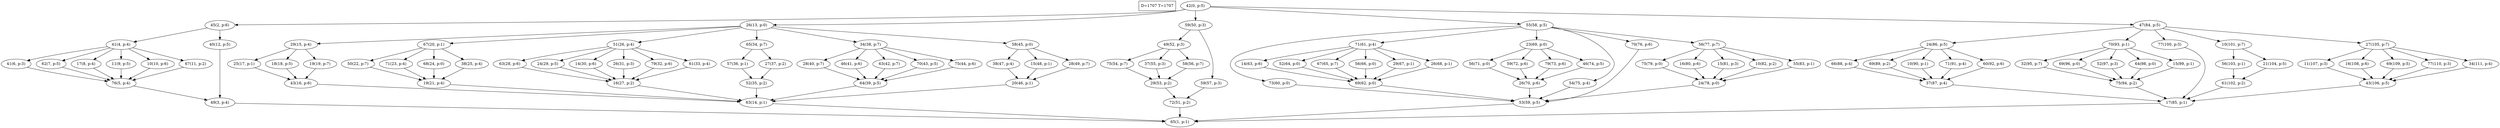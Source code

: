 digraph Task {
i [shape=box, label="D=1707 T=1707"]; 
0 [label="42(0, p:5)"];
1 [label="65(1, p:1)"];
2 [label="45(2, p:6)"];
3 [label="49(3, p:4)"];
4 [label="41(4, p:4)"];
5 [label="76(5, p:4)"];
6 [label="41(6, p:3)"];
7 [label="62(7, p:5)"];
8 [label="17(8, p:4)"];
9 [label="11(9, p:5)"];
10 [label="10(10, p:6)"];
11 [label="67(11, p:2)"];
12 [label="40(12, p:5)"];
13 [label="26(13, p:0)"];
14 [label="63(14, p:1)"];
15 [label="29(15, p:4)"];
16 [label="43(16, p:6)"];
17 [label="25(17, p:1)"];
18 [label="18(18, p:5)"];
19 [label="19(19, p:7)"];
20 [label="67(20, p:1)"];
21 [label="19(21, p:4)"];
22 [label="50(22, p:7)"];
23 [label="71(23, p:4)"];
24 [label="68(24, p:0)"];
25 [label="38(25, p:4)"];
26 [label="51(26, p:4)"];
27 [label="16(27, p:2)"];
28 [label="63(28, p:6)"];
29 [label="24(29, p:5)"];
30 [label="14(30, p:6)"];
31 [label="26(31, p:3)"];
32 [label="79(32, p:6)"];
33 [label="61(33, p:4)"];
34 [label="65(34, p:7)"];
35 [label="52(35, p:2)"];
36 [label="57(36, p:1)"];
37 [label="27(37, p:2)"];
38 [label="34(38, p:7)"];
39 [label="64(39, p:5)"];
40 [label="28(40, p:7)"];
41 [label="46(41, p:6)"];
42 [label="63(42, p:7)"];
43 [label="70(43, p:5)"];
44 [label="75(44, p:6)"];
45 [label="58(45, p:0)"];
46 [label="20(46, p:1)"];
47 [label="38(47, p:4)"];
48 [label="15(48, p:1)"];
49 [label="28(49, p:7)"];
50 [label="59(50, p:3)"];
51 [label="72(51, p:2)"];
52 [label="49(52, p:3)"];
53 [label="29(53, p:2)"];
54 [label="75(54, p:7)"];
55 [label="37(55, p:3)"];
56 [label="58(56, p:7)"];
57 [label="59(57, p:3)"];
58 [label="55(58, p:5)"];
59 [label="53(59, p:5)"];
60 [label="73(60, p:0)"];
61 [label="71(61, p:4)"];
62 [label="69(62, p:0)"];
63 [label="14(63, p:6)"];
64 [label="52(64, p:0)"];
65 [label="67(65, p:7)"];
66 [label="56(66, p:0)"];
67 [label="29(67, p:1)"];
68 [label="26(68, p:1)"];
69 [label="23(69, p:0)"];
70 [label="26(70, p:6)"];
71 [label="56(71, p:0)"];
72 [label="59(72, p:6)"];
73 [label="79(73, p:6)"];
74 [label="46(74, p:5)"];
75 [label="54(75, p:4)"];
76 [label="70(76, p:6)"];
77 [label="56(77, p:7)"];
78 [label="24(78, p:0)"];
79 [label="75(79, p:0)"];
80 [label="16(80, p:6)"];
81 [label="15(81, p:3)"];
82 [label="10(82, p:2)"];
83 [label="55(83, p:1)"];
84 [label="47(84, p:5)"];
85 [label="17(85, p:1)"];
86 [label="24(86, p:5)"];
87 [label="37(87, p:4)"];
88 [label="66(88, p:4)"];
89 [label="69(89, p:2)"];
90 [label="10(90, p:1)"];
91 [label="71(91, p:4)"];
92 [label="60(92, p:6)"];
93 [label="70(93, p:1)"];
94 [label="75(94, p:2)"];
95 [label="32(95, p:7)"];
96 [label="69(96, p:0)"];
97 [label="52(97, p:3)"];
98 [label="64(98, p:0)"];
99 [label="15(99, p:1)"];
100 [label="77(100, p:3)"];
101 [label="10(101, p:7)"];
102 [label="61(102, p:2)"];
103 [label="56(103, p:1)"];
104 [label="21(104, p:5)"];
105 [label="27(105, p:7)"];
106 [label="43(106, p:5)"];
107 [label="11(107, p:3)"];
108 [label="16(108, p:6)"];
109 [label="69(109, p:5)"];
110 [label="77(110, p:3)"];
111 [label="34(111, p:4)"];
0 -> 2;
0 -> 13;
0 -> 50;
0 -> 58;
0 -> 84;
2 -> 4;
2 -> 12;
3 -> 1;
4 -> 6;
4 -> 7;
4 -> 8;
4 -> 9;
4 -> 10;
4 -> 11;
5 -> 3;
6 -> 5;
7 -> 5;
8 -> 5;
9 -> 5;
10 -> 5;
11 -> 5;
12 -> 3;
13 -> 15;
13 -> 20;
13 -> 26;
13 -> 34;
13 -> 38;
13 -> 45;
14 -> 1;
15 -> 17;
15 -> 18;
15 -> 19;
16 -> 14;
17 -> 16;
18 -> 16;
19 -> 16;
20 -> 22;
20 -> 23;
20 -> 24;
20 -> 25;
21 -> 14;
22 -> 21;
23 -> 21;
24 -> 21;
25 -> 21;
26 -> 28;
26 -> 29;
26 -> 30;
26 -> 31;
26 -> 32;
26 -> 33;
27 -> 14;
28 -> 27;
29 -> 27;
30 -> 27;
31 -> 27;
32 -> 27;
33 -> 27;
34 -> 36;
34 -> 37;
35 -> 14;
36 -> 35;
37 -> 35;
38 -> 40;
38 -> 41;
38 -> 42;
38 -> 43;
38 -> 44;
39 -> 14;
40 -> 39;
41 -> 39;
42 -> 39;
43 -> 39;
44 -> 39;
45 -> 47;
45 -> 48;
45 -> 49;
46 -> 14;
47 -> 46;
48 -> 46;
49 -> 46;
50 -> 52;
50 -> 57;
51 -> 1;
52 -> 54;
52 -> 55;
52 -> 56;
53 -> 51;
54 -> 53;
55 -> 53;
56 -> 53;
57 -> 51;
58 -> 60;
58 -> 61;
58 -> 69;
58 -> 75;
58 -> 76;
58 -> 77;
59 -> 1;
60 -> 59;
61 -> 63;
61 -> 64;
61 -> 65;
61 -> 66;
61 -> 67;
61 -> 68;
62 -> 59;
63 -> 62;
64 -> 62;
65 -> 62;
66 -> 62;
67 -> 62;
68 -> 62;
69 -> 71;
69 -> 72;
69 -> 73;
69 -> 74;
70 -> 59;
71 -> 70;
72 -> 70;
73 -> 70;
74 -> 70;
75 -> 59;
76 -> 59;
77 -> 79;
77 -> 80;
77 -> 81;
77 -> 82;
77 -> 83;
78 -> 59;
79 -> 78;
80 -> 78;
81 -> 78;
82 -> 78;
83 -> 78;
84 -> 86;
84 -> 93;
84 -> 100;
84 -> 101;
84 -> 105;
85 -> 1;
86 -> 88;
86 -> 89;
86 -> 90;
86 -> 91;
86 -> 92;
87 -> 85;
88 -> 87;
89 -> 87;
90 -> 87;
91 -> 87;
92 -> 87;
93 -> 95;
93 -> 96;
93 -> 97;
93 -> 98;
93 -> 99;
94 -> 85;
95 -> 94;
96 -> 94;
97 -> 94;
98 -> 94;
99 -> 94;
100 -> 85;
101 -> 103;
101 -> 104;
102 -> 85;
103 -> 102;
104 -> 102;
105 -> 107;
105 -> 108;
105 -> 109;
105 -> 110;
105 -> 111;
106 -> 85;
107 -> 106;
108 -> 106;
109 -> 106;
110 -> 106;
111 -> 106;
}
